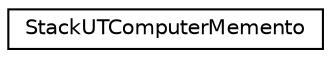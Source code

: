 digraph "Graphical Class Hierarchy"
{
  edge [fontname="Helvetica",fontsize="10",labelfontname="Helvetica",labelfontsize="10"];
  node [fontname="Helvetica",fontsize="10",shape=record];
  rankdir="LR";
  Node1 [label="StackUTComputerMemento",height=0.2,width=0.4,color="black", fillcolor="white", style="filled",URL="$class_stack_u_t_computer_memento.html"];
}
